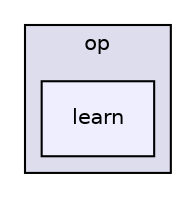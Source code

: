 digraph "learn" {
  compound=true
  node [ fontsize="10", fontname="Helvetica"];
  edge [ labelfontsize="10", labelfontname="Helvetica"];
  subgraph clusterdir_f3cd5f70f11dab532a8f1d59ca386d59 {
    graph [ bgcolor="#ddddee", pencolor="black", label="op" fontname="Helvetica", fontsize="10", URL="dir_f3cd5f70f11dab532a8f1d59ca386d59.html"]
  dir_51c76d184f35293616e0b9efe8fd302e [shape=box, label="learn", style="filled", fillcolor="#eeeeff", pencolor="black", URL="dir_51c76d184f35293616e0b9efe8fd302e.html"];
  }
}
